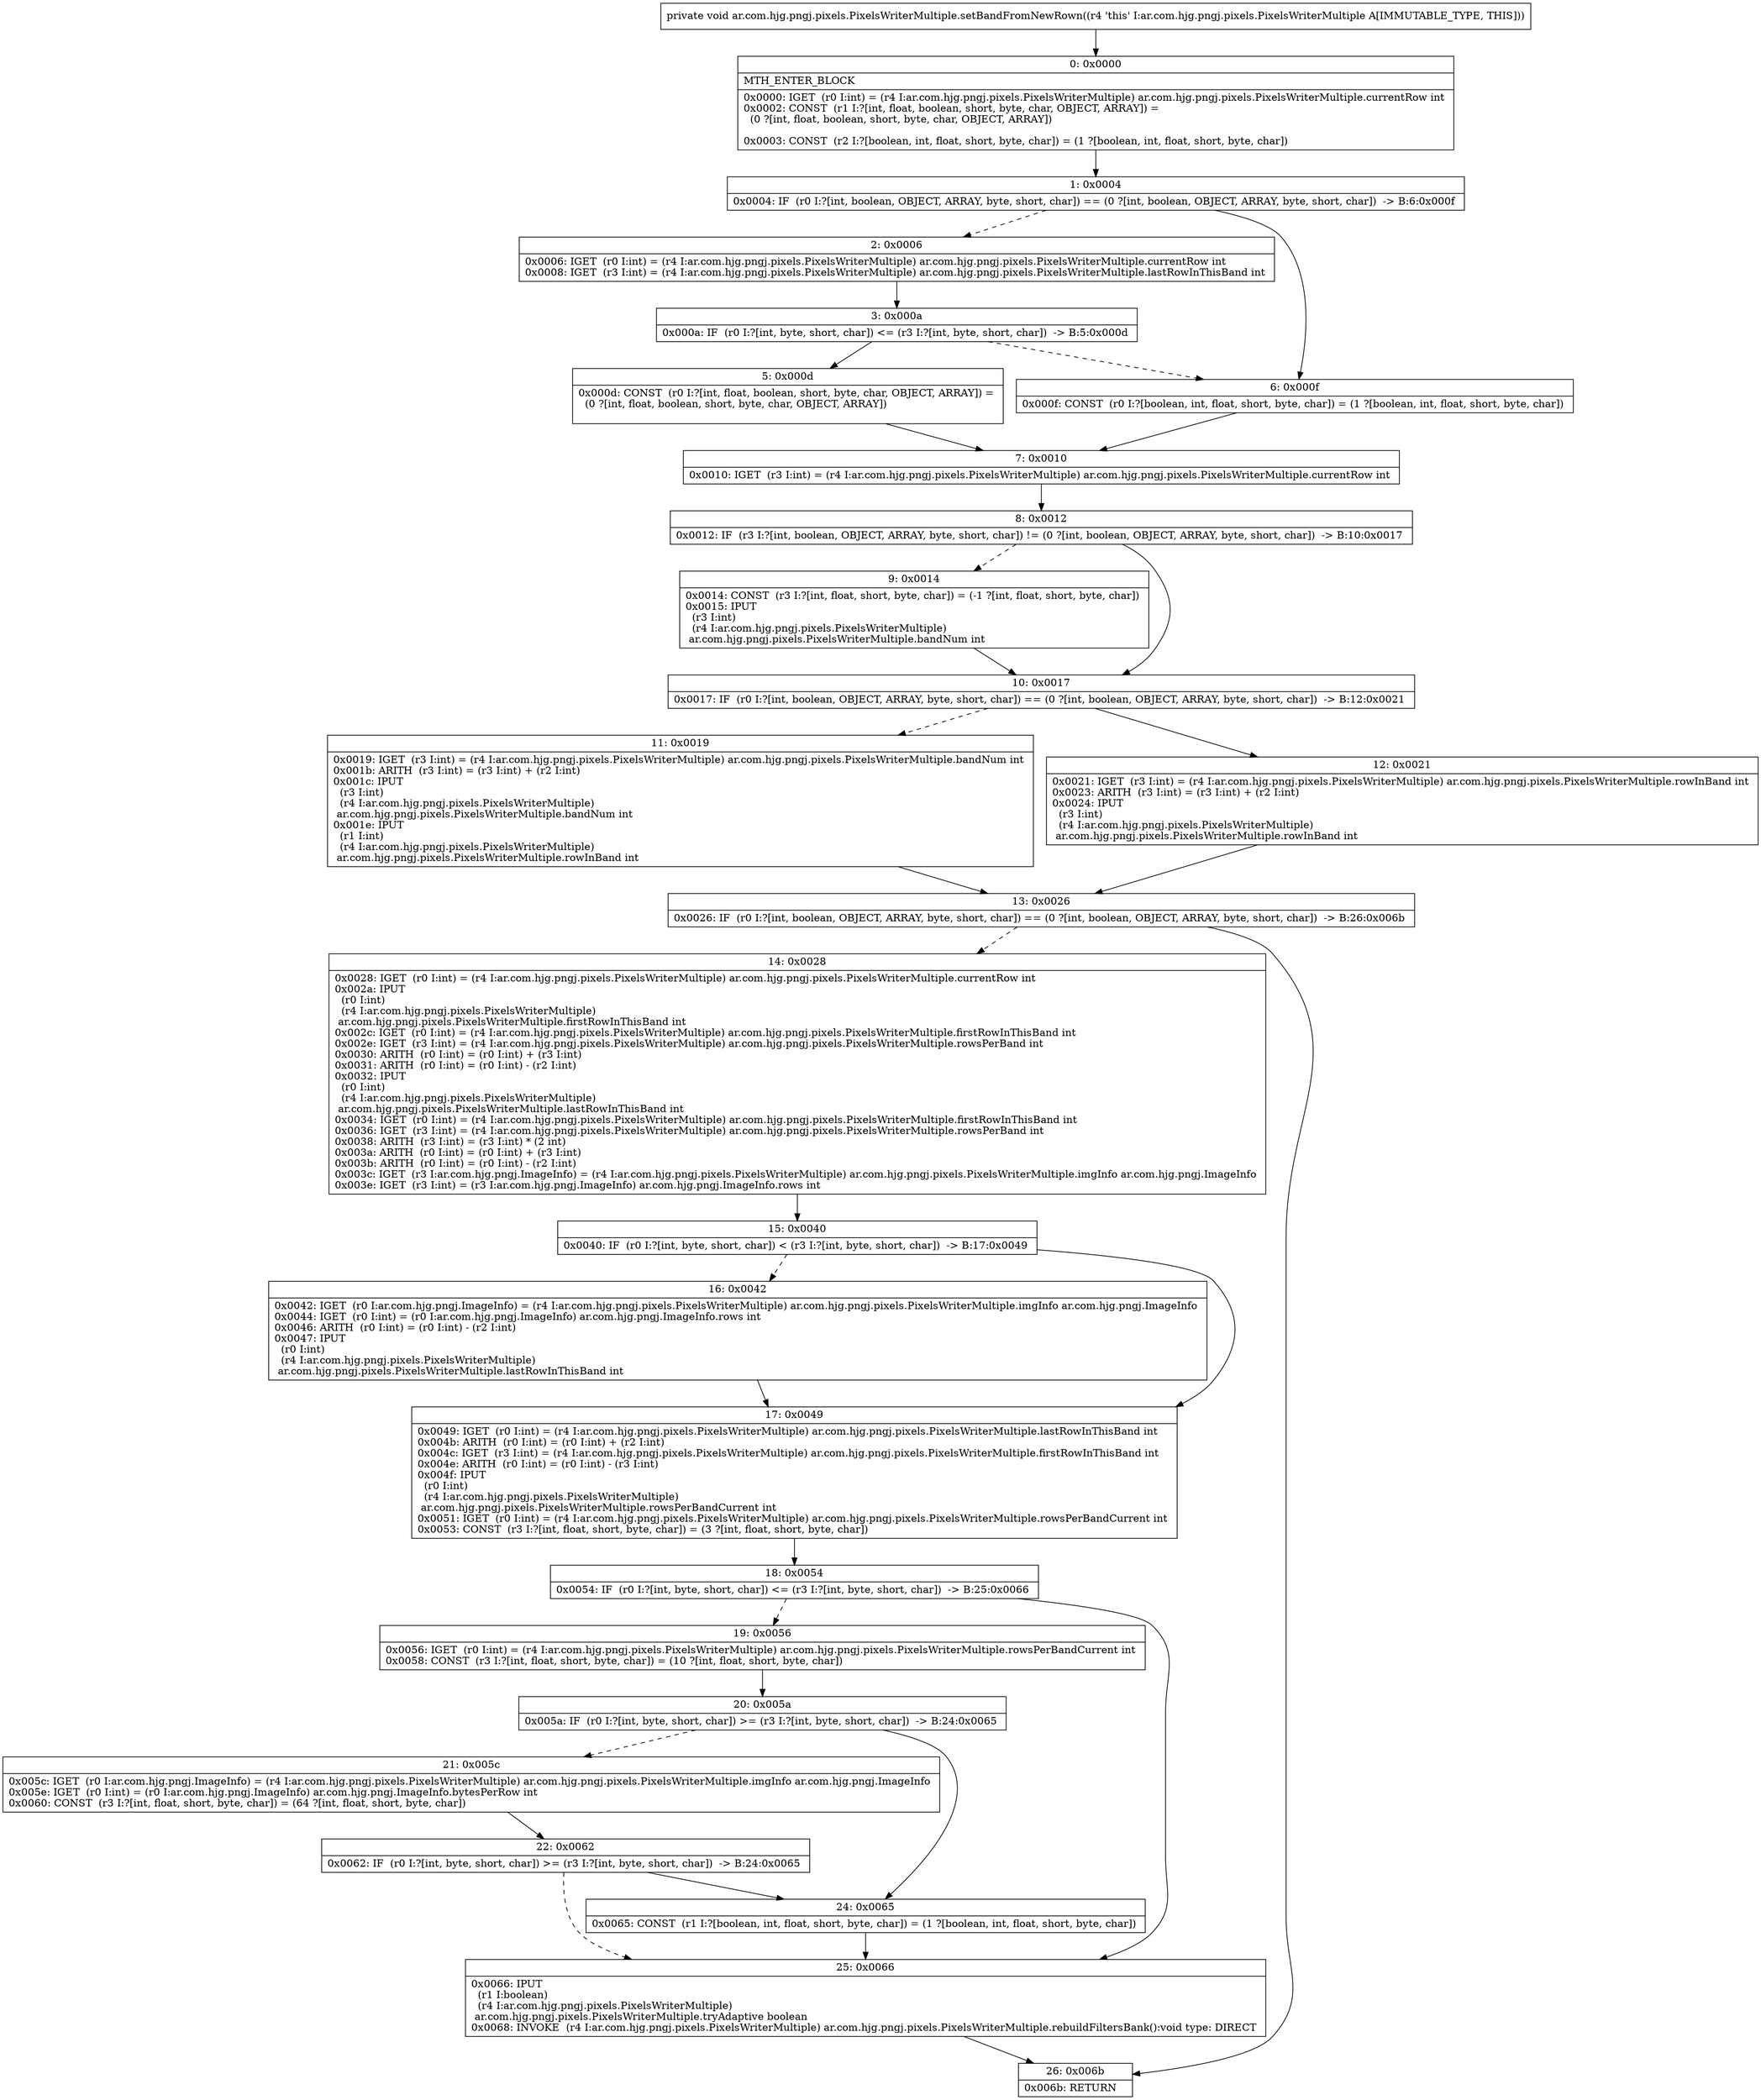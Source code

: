 digraph "CFG forar.com.hjg.pngj.pixels.PixelsWriterMultiple.setBandFromNewRown()V" {
Node_0 [shape=record,label="{0\:\ 0x0000|MTH_ENTER_BLOCK\l|0x0000: IGET  (r0 I:int) = (r4 I:ar.com.hjg.pngj.pixels.PixelsWriterMultiple) ar.com.hjg.pngj.pixels.PixelsWriterMultiple.currentRow int \l0x0002: CONST  (r1 I:?[int, float, boolean, short, byte, char, OBJECT, ARRAY]) = \l  (0 ?[int, float, boolean, short, byte, char, OBJECT, ARRAY])\l \l0x0003: CONST  (r2 I:?[boolean, int, float, short, byte, char]) = (1 ?[boolean, int, float, short, byte, char]) \l}"];
Node_1 [shape=record,label="{1\:\ 0x0004|0x0004: IF  (r0 I:?[int, boolean, OBJECT, ARRAY, byte, short, char]) == (0 ?[int, boolean, OBJECT, ARRAY, byte, short, char])  \-\> B:6:0x000f \l}"];
Node_2 [shape=record,label="{2\:\ 0x0006|0x0006: IGET  (r0 I:int) = (r4 I:ar.com.hjg.pngj.pixels.PixelsWriterMultiple) ar.com.hjg.pngj.pixels.PixelsWriterMultiple.currentRow int \l0x0008: IGET  (r3 I:int) = (r4 I:ar.com.hjg.pngj.pixels.PixelsWriterMultiple) ar.com.hjg.pngj.pixels.PixelsWriterMultiple.lastRowInThisBand int \l}"];
Node_3 [shape=record,label="{3\:\ 0x000a|0x000a: IF  (r0 I:?[int, byte, short, char]) \<= (r3 I:?[int, byte, short, char])  \-\> B:5:0x000d \l}"];
Node_5 [shape=record,label="{5\:\ 0x000d|0x000d: CONST  (r0 I:?[int, float, boolean, short, byte, char, OBJECT, ARRAY]) = \l  (0 ?[int, float, boolean, short, byte, char, OBJECT, ARRAY])\l \l}"];
Node_6 [shape=record,label="{6\:\ 0x000f|0x000f: CONST  (r0 I:?[boolean, int, float, short, byte, char]) = (1 ?[boolean, int, float, short, byte, char]) \l}"];
Node_7 [shape=record,label="{7\:\ 0x0010|0x0010: IGET  (r3 I:int) = (r4 I:ar.com.hjg.pngj.pixels.PixelsWriterMultiple) ar.com.hjg.pngj.pixels.PixelsWriterMultiple.currentRow int \l}"];
Node_8 [shape=record,label="{8\:\ 0x0012|0x0012: IF  (r3 I:?[int, boolean, OBJECT, ARRAY, byte, short, char]) != (0 ?[int, boolean, OBJECT, ARRAY, byte, short, char])  \-\> B:10:0x0017 \l}"];
Node_9 [shape=record,label="{9\:\ 0x0014|0x0014: CONST  (r3 I:?[int, float, short, byte, char]) = (\-1 ?[int, float, short, byte, char]) \l0x0015: IPUT  \l  (r3 I:int)\l  (r4 I:ar.com.hjg.pngj.pixels.PixelsWriterMultiple)\l ar.com.hjg.pngj.pixels.PixelsWriterMultiple.bandNum int \l}"];
Node_10 [shape=record,label="{10\:\ 0x0017|0x0017: IF  (r0 I:?[int, boolean, OBJECT, ARRAY, byte, short, char]) == (0 ?[int, boolean, OBJECT, ARRAY, byte, short, char])  \-\> B:12:0x0021 \l}"];
Node_11 [shape=record,label="{11\:\ 0x0019|0x0019: IGET  (r3 I:int) = (r4 I:ar.com.hjg.pngj.pixels.PixelsWriterMultiple) ar.com.hjg.pngj.pixels.PixelsWriterMultiple.bandNum int \l0x001b: ARITH  (r3 I:int) = (r3 I:int) + (r2 I:int) \l0x001c: IPUT  \l  (r3 I:int)\l  (r4 I:ar.com.hjg.pngj.pixels.PixelsWriterMultiple)\l ar.com.hjg.pngj.pixels.PixelsWriterMultiple.bandNum int \l0x001e: IPUT  \l  (r1 I:int)\l  (r4 I:ar.com.hjg.pngj.pixels.PixelsWriterMultiple)\l ar.com.hjg.pngj.pixels.PixelsWriterMultiple.rowInBand int \l}"];
Node_12 [shape=record,label="{12\:\ 0x0021|0x0021: IGET  (r3 I:int) = (r4 I:ar.com.hjg.pngj.pixels.PixelsWriterMultiple) ar.com.hjg.pngj.pixels.PixelsWriterMultiple.rowInBand int \l0x0023: ARITH  (r3 I:int) = (r3 I:int) + (r2 I:int) \l0x0024: IPUT  \l  (r3 I:int)\l  (r4 I:ar.com.hjg.pngj.pixels.PixelsWriterMultiple)\l ar.com.hjg.pngj.pixels.PixelsWriterMultiple.rowInBand int \l}"];
Node_13 [shape=record,label="{13\:\ 0x0026|0x0026: IF  (r0 I:?[int, boolean, OBJECT, ARRAY, byte, short, char]) == (0 ?[int, boolean, OBJECT, ARRAY, byte, short, char])  \-\> B:26:0x006b \l}"];
Node_14 [shape=record,label="{14\:\ 0x0028|0x0028: IGET  (r0 I:int) = (r4 I:ar.com.hjg.pngj.pixels.PixelsWriterMultiple) ar.com.hjg.pngj.pixels.PixelsWriterMultiple.currentRow int \l0x002a: IPUT  \l  (r0 I:int)\l  (r4 I:ar.com.hjg.pngj.pixels.PixelsWriterMultiple)\l ar.com.hjg.pngj.pixels.PixelsWriterMultiple.firstRowInThisBand int \l0x002c: IGET  (r0 I:int) = (r4 I:ar.com.hjg.pngj.pixels.PixelsWriterMultiple) ar.com.hjg.pngj.pixels.PixelsWriterMultiple.firstRowInThisBand int \l0x002e: IGET  (r3 I:int) = (r4 I:ar.com.hjg.pngj.pixels.PixelsWriterMultiple) ar.com.hjg.pngj.pixels.PixelsWriterMultiple.rowsPerBand int \l0x0030: ARITH  (r0 I:int) = (r0 I:int) + (r3 I:int) \l0x0031: ARITH  (r0 I:int) = (r0 I:int) \- (r2 I:int) \l0x0032: IPUT  \l  (r0 I:int)\l  (r4 I:ar.com.hjg.pngj.pixels.PixelsWriterMultiple)\l ar.com.hjg.pngj.pixels.PixelsWriterMultiple.lastRowInThisBand int \l0x0034: IGET  (r0 I:int) = (r4 I:ar.com.hjg.pngj.pixels.PixelsWriterMultiple) ar.com.hjg.pngj.pixels.PixelsWriterMultiple.firstRowInThisBand int \l0x0036: IGET  (r3 I:int) = (r4 I:ar.com.hjg.pngj.pixels.PixelsWriterMultiple) ar.com.hjg.pngj.pixels.PixelsWriterMultiple.rowsPerBand int \l0x0038: ARITH  (r3 I:int) = (r3 I:int) * (2 int) \l0x003a: ARITH  (r0 I:int) = (r0 I:int) + (r3 I:int) \l0x003b: ARITH  (r0 I:int) = (r0 I:int) \- (r2 I:int) \l0x003c: IGET  (r3 I:ar.com.hjg.pngj.ImageInfo) = (r4 I:ar.com.hjg.pngj.pixels.PixelsWriterMultiple) ar.com.hjg.pngj.pixels.PixelsWriterMultiple.imgInfo ar.com.hjg.pngj.ImageInfo \l0x003e: IGET  (r3 I:int) = (r3 I:ar.com.hjg.pngj.ImageInfo) ar.com.hjg.pngj.ImageInfo.rows int \l}"];
Node_15 [shape=record,label="{15\:\ 0x0040|0x0040: IF  (r0 I:?[int, byte, short, char]) \< (r3 I:?[int, byte, short, char])  \-\> B:17:0x0049 \l}"];
Node_16 [shape=record,label="{16\:\ 0x0042|0x0042: IGET  (r0 I:ar.com.hjg.pngj.ImageInfo) = (r4 I:ar.com.hjg.pngj.pixels.PixelsWriterMultiple) ar.com.hjg.pngj.pixels.PixelsWriterMultiple.imgInfo ar.com.hjg.pngj.ImageInfo \l0x0044: IGET  (r0 I:int) = (r0 I:ar.com.hjg.pngj.ImageInfo) ar.com.hjg.pngj.ImageInfo.rows int \l0x0046: ARITH  (r0 I:int) = (r0 I:int) \- (r2 I:int) \l0x0047: IPUT  \l  (r0 I:int)\l  (r4 I:ar.com.hjg.pngj.pixels.PixelsWriterMultiple)\l ar.com.hjg.pngj.pixels.PixelsWriterMultiple.lastRowInThisBand int \l}"];
Node_17 [shape=record,label="{17\:\ 0x0049|0x0049: IGET  (r0 I:int) = (r4 I:ar.com.hjg.pngj.pixels.PixelsWriterMultiple) ar.com.hjg.pngj.pixels.PixelsWriterMultiple.lastRowInThisBand int \l0x004b: ARITH  (r0 I:int) = (r0 I:int) + (r2 I:int) \l0x004c: IGET  (r3 I:int) = (r4 I:ar.com.hjg.pngj.pixels.PixelsWriterMultiple) ar.com.hjg.pngj.pixels.PixelsWriterMultiple.firstRowInThisBand int \l0x004e: ARITH  (r0 I:int) = (r0 I:int) \- (r3 I:int) \l0x004f: IPUT  \l  (r0 I:int)\l  (r4 I:ar.com.hjg.pngj.pixels.PixelsWriterMultiple)\l ar.com.hjg.pngj.pixels.PixelsWriterMultiple.rowsPerBandCurrent int \l0x0051: IGET  (r0 I:int) = (r4 I:ar.com.hjg.pngj.pixels.PixelsWriterMultiple) ar.com.hjg.pngj.pixels.PixelsWriterMultiple.rowsPerBandCurrent int \l0x0053: CONST  (r3 I:?[int, float, short, byte, char]) = (3 ?[int, float, short, byte, char]) \l}"];
Node_18 [shape=record,label="{18\:\ 0x0054|0x0054: IF  (r0 I:?[int, byte, short, char]) \<= (r3 I:?[int, byte, short, char])  \-\> B:25:0x0066 \l}"];
Node_19 [shape=record,label="{19\:\ 0x0056|0x0056: IGET  (r0 I:int) = (r4 I:ar.com.hjg.pngj.pixels.PixelsWriterMultiple) ar.com.hjg.pngj.pixels.PixelsWriterMultiple.rowsPerBandCurrent int \l0x0058: CONST  (r3 I:?[int, float, short, byte, char]) = (10 ?[int, float, short, byte, char]) \l}"];
Node_20 [shape=record,label="{20\:\ 0x005a|0x005a: IF  (r0 I:?[int, byte, short, char]) \>= (r3 I:?[int, byte, short, char])  \-\> B:24:0x0065 \l}"];
Node_21 [shape=record,label="{21\:\ 0x005c|0x005c: IGET  (r0 I:ar.com.hjg.pngj.ImageInfo) = (r4 I:ar.com.hjg.pngj.pixels.PixelsWriterMultiple) ar.com.hjg.pngj.pixels.PixelsWriterMultiple.imgInfo ar.com.hjg.pngj.ImageInfo \l0x005e: IGET  (r0 I:int) = (r0 I:ar.com.hjg.pngj.ImageInfo) ar.com.hjg.pngj.ImageInfo.bytesPerRow int \l0x0060: CONST  (r3 I:?[int, float, short, byte, char]) = (64 ?[int, float, short, byte, char]) \l}"];
Node_22 [shape=record,label="{22\:\ 0x0062|0x0062: IF  (r0 I:?[int, byte, short, char]) \>= (r3 I:?[int, byte, short, char])  \-\> B:24:0x0065 \l}"];
Node_24 [shape=record,label="{24\:\ 0x0065|0x0065: CONST  (r1 I:?[boolean, int, float, short, byte, char]) = (1 ?[boolean, int, float, short, byte, char]) \l}"];
Node_25 [shape=record,label="{25\:\ 0x0066|0x0066: IPUT  \l  (r1 I:boolean)\l  (r4 I:ar.com.hjg.pngj.pixels.PixelsWriterMultiple)\l ar.com.hjg.pngj.pixels.PixelsWriterMultiple.tryAdaptive boolean \l0x0068: INVOKE  (r4 I:ar.com.hjg.pngj.pixels.PixelsWriterMultiple) ar.com.hjg.pngj.pixels.PixelsWriterMultiple.rebuildFiltersBank():void type: DIRECT \l}"];
Node_26 [shape=record,label="{26\:\ 0x006b|0x006b: RETURN   \l}"];
MethodNode[shape=record,label="{private void ar.com.hjg.pngj.pixels.PixelsWriterMultiple.setBandFromNewRown((r4 'this' I:ar.com.hjg.pngj.pixels.PixelsWriterMultiple A[IMMUTABLE_TYPE, THIS])) }"];
MethodNode -> Node_0;
Node_0 -> Node_1;
Node_1 -> Node_2[style=dashed];
Node_1 -> Node_6;
Node_2 -> Node_3;
Node_3 -> Node_5;
Node_3 -> Node_6[style=dashed];
Node_5 -> Node_7;
Node_6 -> Node_7;
Node_7 -> Node_8;
Node_8 -> Node_9[style=dashed];
Node_8 -> Node_10;
Node_9 -> Node_10;
Node_10 -> Node_11[style=dashed];
Node_10 -> Node_12;
Node_11 -> Node_13;
Node_12 -> Node_13;
Node_13 -> Node_14[style=dashed];
Node_13 -> Node_26;
Node_14 -> Node_15;
Node_15 -> Node_16[style=dashed];
Node_15 -> Node_17;
Node_16 -> Node_17;
Node_17 -> Node_18;
Node_18 -> Node_19[style=dashed];
Node_18 -> Node_25;
Node_19 -> Node_20;
Node_20 -> Node_21[style=dashed];
Node_20 -> Node_24;
Node_21 -> Node_22;
Node_22 -> Node_24;
Node_22 -> Node_25[style=dashed];
Node_24 -> Node_25;
Node_25 -> Node_26;
}

